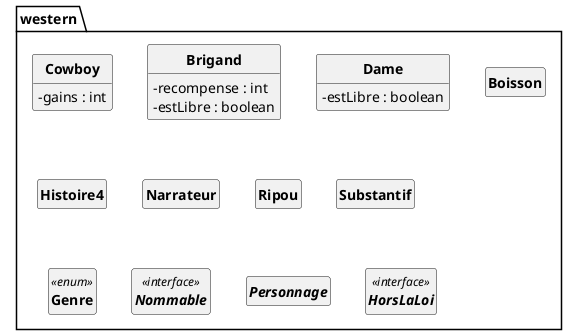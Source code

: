 @startuml
'https://plantuml.com/class-diagram 
 skinparam classAttributeIconSize 0 
skinparam classFontStyle Bold
skinparam style strictuml
hide empty members
package western{ 
class Cowboy{ 
- gains : int

 } 
class Brigand{ 
- recompense : int
- estLibre : boolean

 } 
class Dame{ 
- estLibre : boolean

 } 
class Boisson{ 

 } 
class Histoire4{ 

 } 
class Narrateur{ 

 } 
class Ripou{ 

 } 
class Substantif{ 

 } 
enum Genre <<enum>> { 

 } 
interface Nommable <<interface>> { 

 } 
abstract class Personnage{ 

 } 
interface HorsLaLoi <<interface>> { 

 } 
}
@enduml
